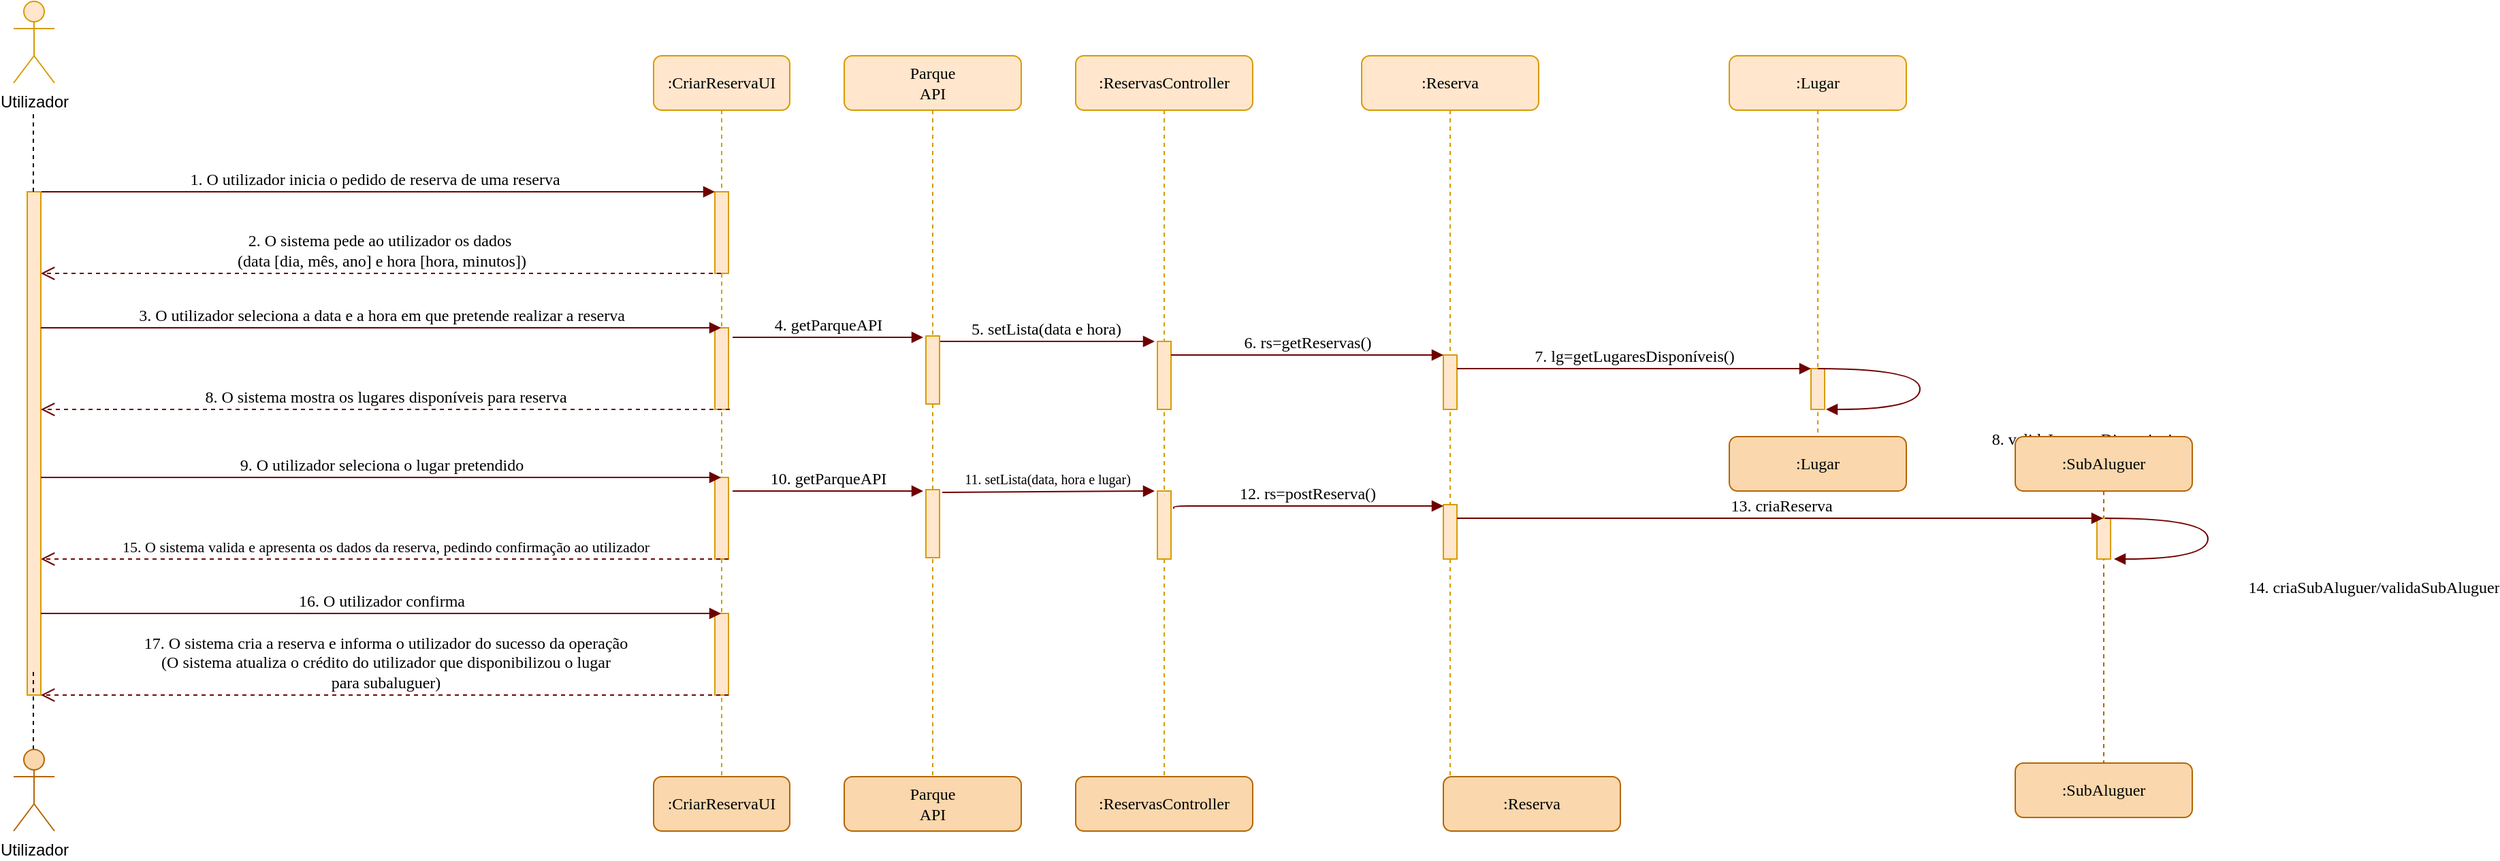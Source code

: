 <mxfile version="14.3.0" type="device"><diagram name="Page-1" id="13e1069c-82ec-6db2-03f1-153e76fe0fe0"><mxGraphModel dx="1422" dy="762" grid="1" gridSize="10" guides="1" tooltips="1" connect="1" arrows="1" fold="1" page="1" pageScale="1" pageWidth="1169" pageHeight="827" background="#ffffff" math="0" shadow="0"><root><mxCell id="0"/><mxCell id="1" parent="0"/><mxCell id="7baba1c4bc27f4b0-2" value=":CriarReservaUI" style="shape=umlLifeline;perimeter=lifelinePerimeter;whiteSpace=wrap;html=1;container=1;collapsible=0;recursiveResize=0;outlineConnect=0;rounded=1;shadow=0;comic=0;labelBackgroundColor=none;strokeWidth=1;fontFamily=Verdana;fontSize=12;align=center;fillColor=#ffe6cc;strokeColor=#d79b00;" parent="1" vertex="1"><mxGeometry x="610" y="80" width="100" height="530" as="geometry"/></mxCell><mxCell id="7baba1c4bc27f4b0-10" value="" style="html=1;points=[];perimeter=orthogonalPerimeter;rounded=0;shadow=0;comic=0;labelBackgroundColor=none;strokeWidth=1;fontFamily=Verdana;fontSize=12;align=center;fillColor=#ffe6cc;strokeColor=#d79b00;" parent="7baba1c4bc27f4b0-2" vertex="1"><mxGeometry x="45" y="100" width="10" height="60" as="geometry"/></mxCell><mxCell id="vTqObQvb1xkWvqTQrdQO-9" value="" style="html=1;points=[];perimeter=orthogonalPerimeter;rounded=0;shadow=0;comic=0;labelBackgroundColor=none;strokeWidth=1;fontFamily=Verdana;fontSize=12;align=center;fillColor=#ffe6cc;strokeColor=#d79b00;" parent="7baba1c4bc27f4b0-2" vertex="1"><mxGeometry x="45" y="200" width="10" height="60" as="geometry"/></mxCell><mxCell id="vTqObQvb1xkWvqTQrdQO-20" value="" style="html=1;points=[];perimeter=orthogonalPerimeter;rounded=0;shadow=0;comic=0;labelBackgroundColor=none;strokeWidth=1;fontFamily=Verdana;fontSize=12;align=center;fillColor=#ffe6cc;strokeColor=#d79b00;" parent="7baba1c4bc27f4b0-2" vertex="1"><mxGeometry x="45" y="310" width="10" height="60" as="geometry"/></mxCell><mxCell id="vTqObQvb1xkWvqTQrdQO-22" value="" style="html=1;points=[];perimeter=orthogonalPerimeter;rounded=0;shadow=0;comic=0;labelBackgroundColor=none;strokeWidth=1;fontFamily=Verdana;fontSize=12;align=center;fillColor=#ffe6cc;strokeColor=#d79b00;" parent="7baba1c4bc27f4b0-2" vertex="1"><mxGeometry x="45" y="410" width="10" height="60" as="geometry"/></mxCell><mxCell id="7baba1c4bc27f4b0-30" value="&lt;font style=&quot;font-size: 11px&quot;&gt;15. O sistema valida e apresenta os dados da reserva, pedindo confirmação ao utilizador&lt;/font&gt;" style="html=1;verticalAlign=bottom;endArrow=open;dashed=1;endSize=8;labelBackgroundColor=none;fontFamily=Verdana;fontSize=12;edgeStyle=elbowEdgeStyle;elbow=vertical;fillColor=#a20025;strokeColor=#6F0000;" parent="1" edge="1"><mxGeometry relative="1" as="geometry"><mxPoint x="160" y="450" as="targetPoint"/><Array as="points"><mxPoint x="575" y="450"/></Array><mxPoint x="665" y="450" as="sourcePoint"/></mxGeometry></mxCell><mxCell id="7baba1c4bc27f4b0-11" value="1. O utilizador inicia o pedido de reserva de uma reserva" style="html=1;verticalAlign=bottom;endArrow=block;entryX=0;entryY=0;labelBackgroundColor=none;fontFamily=Verdana;fontSize=12;edgeStyle=elbowEdgeStyle;elbow=vertical;fillColor=#a20025;strokeColor=#6F0000;" parent="1" target="7baba1c4bc27f4b0-10" edge="1"><mxGeometry relative="1" as="geometry"><mxPoint x="155" y="180" as="sourcePoint"/></mxGeometry></mxCell><mxCell id="vTqObQvb1xkWvqTQrdQO-1" value=":ReservasController" style="shape=umlLifeline;perimeter=lifelinePerimeter;whiteSpace=wrap;html=1;container=1;collapsible=0;recursiveResize=0;outlineConnect=0;rounded=1;shadow=0;comic=0;labelBackgroundColor=none;strokeWidth=1;fontFamily=Verdana;fontSize=12;align=center;fillColor=#ffe6cc;strokeColor=#d79b00;" parent="1" vertex="1"><mxGeometry x="920" y="80" width="130" height="530" as="geometry"/></mxCell><mxCell id="vTqObQvb1xkWvqTQrdQO-2" value="" style="html=1;points=[];perimeter=orthogonalPerimeter;rounded=0;shadow=0;comic=0;labelBackgroundColor=none;strokeWidth=1;fontFamily=Verdana;fontSize=12;align=center;fillColor=#ffe6cc;strokeColor=#d79b00;" parent="vTqObQvb1xkWvqTQrdQO-1" vertex="1"><mxGeometry x="60" y="210" width="10" height="50" as="geometry"/></mxCell><mxCell id="vTqObQvb1xkWvqTQrdQO-25" value="" style="html=1;points=[];perimeter=orthogonalPerimeter;rounded=0;shadow=0;comic=0;labelBackgroundColor=none;strokeWidth=1;fontFamily=Verdana;fontSize=12;align=center;fillColor=#ffe6cc;strokeColor=#d79b00;" parent="vTqObQvb1xkWvqTQrdQO-1" vertex="1"><mxGeometry x="60" y="320" width="10" height="50" as="geometry"/></mxCell><mxCell id="vTqObQvb1xkWvqTQrdQO-3" value="2. O sistema pede ao utilizador os dados&amp;nbsp;&lt;br&gt;(data [dia, mês, ano] e hora [hora, minutos])" style="html=1;verticalAlign=bottom;endArrow=open;dashed=1;endSize=8;labelBackgroundColor=none;fontFamily=Verdana;fontSize=12;edgeStyle=elbowEdgeStyle;elbow=vertical;fillColor=#a20025;strokeColor=#6F0000;" parent="1" source="7baba1c4bc27f4b0-2" edge="1"><mxGeometry relative="1" as="geometry"><mxPoint x="160" y="240" as="targetPoint"/><Array as="points"><mxPoint x="505" y="240"/></Array><mxPoint x="590" y="240" as="sourcePoint"/></mxGeometry></mxCell><mxCell id="vTqObQvb1xkWvqTQrdQO-4" value="Utilizador" style="shape=umlActor;verticalLabelPosition=bottom;verticalAlign=top;html=1;outlineConnect=0;fillColor=#ffe6cc;strokeColor=#d79b00;" parent="1" vertex="1"><mxGeometry x="140" y="40" width="30" height="60" as="geometry"/></mxCell><mxCell id="vTqObQvb1xkWvqTQrdQO-5" value="" style="html=1;points=[];perimeter=orthogonalPerimeter;rounded=0;shadow=0;comic=0;labelBackgroundColor=none;strokeWidth=1;fontFamily=Verdana;fontSize=12;align=center;fillColor=#ffe6cc;strokeColor=#d79b00;" parent="1" vertex="1"><mxGeometry x="150" y="180" width="10" height="370" as="geometry"/></mxCell><mxCell id="vTqObQvb1xkWvqTQrdQO-7" value="" style="endArrow=none;dashed=1;html=1;" parent="1" edge="1"><mxGeometry width="50" height="50" relative="1" as="geometry"><mxPoint x="154.5" y="180" as="sourcePoint"/><mxPoint x="154.5" y="120" as="targetPoint"/></mxGeometry></mxCell><mxCell id="vTqObQvb1xkWvqTQrdQO-8" value="3. O utilizador seleciona a data e a hora em que pretende realizar a reserva" style="html=1;verticalAlign=bottom;endArrow=block;labelBackgroundColor=none;fontFamily=Verdana;fontSize=12;edgeStyle=elbowEdgeStyle;elbow=vertical;fillColor=#a20025;strokeColor=#6F0000;" parent="1" target="7baba1c4bc27f4b0-2" edge="1"><mxGeometry relative="1" as="geometry"><mxPoint x="160" y="280" as="sourcePoint"/><mxPoint x="600" y="280" as="targetPoint"/></mxGeometry></mxCell><mxCell id="vTqObQvb1xkWvqTQrdQO-10" value=":Reserva" style="shape=umlLifeline;perimeter=lifelinePerimeter;whiteSpace=wrap;html=1;container=1;collapsible=0;recursiveResize=0;outlineConnect=0;rounded=1;shadow=0;comic=0;labelBackgroundColor=none;strokeWidth=1;fontFamily=Verdana;fontSize=12;align=center;fillColor=#ffe6cc;strokeColor=#d79b00;" parent="1" vertex="1"><mxGeometry x="1130" y="80" width="130" height="530" as="geometry"/></mxCell><mxCell id="vTqObQvb1xkWvqTQrdQO-11" value="" style="html=1;points=[];perimeter=orthogonalPerimeter;rounded=0;shadow=0;comic=0;labelBackgroundColor=none;strokeWidth=1;fontFamily=Verdana;fontSize=12;align=center;fillColor=#ffe6cc;strokeColor=#d79b00;" parent="vTqObQvb1xkWvqTQrdQO-10" vertex="1"><mxGeometry x="60" y="220" width="10" height="40" as="geometry"/></mxCell><mxCell id="vTqObQvb1xkWvqTQrdQO-27" value="" style="html=1;points=[];perimeter=orthogonalPerimeter;rounded=0;shadow=0;comic=0;labelBackgroundColor=none;strokeWidth=1;fontFamily=Verdana;fontSize=12;align=center;fillColor=#ffe6cc;strokeColor=#d79b00;" parent="vTqObQvb1xkWvqTQrdQO-10" vertex="1"><mxGeometry x="60" y="330" width="10" height="40" as="geometry"/></mxCell><mxCell id="vTqObQvb1xkWvqTQrdQO-12" value=":Lugar" style="shape=umlLifeline;perimeter=lifelinePerimeter;whiteSpace=wrap;html=1;container=1;collapsible=0;recursiveResize=0;outlineConnect=0;rounded=1;shadow=0;comic=0;labelBackgroundColor=none;strokeWidth=1;fontFamily=Verdana;fontSize=12;align=center;fillColor=#ffe6cc;strokeColor=#d79b00;" parent="1" vertex="1"><mxGeometry x="1400" y="80" width="130" height="280" as="geometry"/></mxCell><mxCell id="vTqObQvb1xkWvqTQrdQO-13" value="" style="html=1;points=[];perimeter=orthogonalPerimeter;rounded=0;shadow=0;comic=0;labelBackgroundColor=none;strokeWidth=1;fontFamily=Verdana;fontSize=12;align=center;fillColor=#ffe6cc;strokeColor=#d79b00;" parent="vTqObQvb1xkWvqTQrdQO-12" vertex="1"><mxGeometry x="60" y="230" width="10" height="30" as="geometry"/></mxCell><mxCell id="7baba1c4bc27f4b0-35" value="8. validaLugaresDisponiveis" style="html=1;verticalAlign=bottom;endArrow=block;labelBackgroundColor=none;fontFamily=Verdana;fontSize=12;elbow=vertical;edgeStyle=orthogonalEdgeStyle;curved=1;entryX=1.1;entryY=1;entryPerimeter=0;entryDx=0;entryDy=0;fillColor=#a20025;strokeColor=#6F0000;" parent="vTqObQvb1xkWvqTQrdQO-12" source="vTqObQvb1xkWvqTQrdQO-12" target="vTqObQvb1xkWvqTQrdQO-13" edge="1"><mxGeometry x="-0.135" y="60" relative="1" as="geometry"><mxPoint x="130" y="230.0" as="sourcePoint"/><mxPoint x="134.62" y="267.92" as="targetPoint"/><Array as="points"><mxPoint x="140" y="230"/><mxPoint x="140" y="260"/></Array><mxPoint x="61" y="60" as="offset"/></mxGeometry></mxCell><mxCell id="vTqObQvb1xkWvqTQrdQO-14" value="5. setLista(data e hora)" style="html=1;verticalAlign=bottom;endArrow=block;labelBackgroundColor=none;fontFamily=Verdana;fontSize=12;edgeStyle=elbowEdgeStyle;elbow=vertical;fillColor=#a20025;strokeColor=#6F0000;" parent="1" source="SdONsP8Ds1DytpfYCTXs-1" edge="1"><mxGeometry x="-0.01" relative="1" as="geometry"><mxPoint x="840" y="290" as="sourcePoint"/><mxPoint x="978" y="290" as="targetPoint"/><Array as="points"><mxPoint x="938" y="290"/><mxPoint x="928" y="300"/></Array><mxPoint as="offset"/></mxGeometry></mxCell><mxCell id="vTqObQvb1xkWvqTQrdQO-16" value="6. rs=getReservas()" style="html=1;verticalAlign=bottom;endArrow=block;labelBackgroundColor=none;fontFamily=Verdana;fontSize=12;edgeStyle=elbowEdgeStyle;elbow=vertical;fillColor=#a20025;strokeColor=#6F0000;" parent="1" edge="1"><mxGeometry relative="1" as="geometry"><mxPoint x="990" y="300" as="sourcePoint"/><mxPoint x="1190" y="300" as="targetPoint"/><Array as="points"><mxPoint x="1173" y="300"/><mxPoint x="1163" y="310"/></Array></mxGeometry></mxCell><mxCell id="vTqObQvb1xkWvqTQrdQO-17" value="7. lg=getLugaresDisponíveis()" style="html=1;verticalAlign=bottom;endArrow=block;labelBackgroundColor=none;fontFamily=Verdana;fontSize=12;edgeStyle=elbowEdgeStyle;elbow=vertical;fillColor=#a20025;strokeColor=#6F0000;" parent="1" edge="1"><mxGeometry relative="1" as="geometry"><mxPoint x="1200" y="310" as="sourcePoint"/><mxPoint x="1460" y="310" as="targetPoint"/><Array as="points"><mxPoint x="1443" y="310"/><mxPoint x="1433" y="320"/></Array></mxGeometry></mxCell><mxCell id="vTqObQvb1xkWvqTQrdQO-18" value="8. O sistema mostra os lugares disponíveis para reserva" style="html=1;verticalAlign=bottom;endArrow=open;dashed=1;endSize=8;labelBackgroundColor=none;fontFamily=Verdana;fontSize=12;edgeStyle=elbowEdgeStyle;elbow=vertical;fillColor=#a20025;strokeColor=#6F0000;" parent="1" edge="1"><mxGeometry relative="1" as="geometry"><mxPoint x="160" y="340" as="targetPoint"/><Array as="points"><mxPoint x="575" y="340"/></Array><mxPoint x="666" y="340" as="sourcePoint"/></mxGeometry></mxCell><mxCell id="vTqObQvb1xkWvqTQrdQO-19" value="9. O utilizador seleciona o lugar pretendido" style="html=1;verticalAlign=bottom;endArrow=block;labelBackgroundColor=none;fontFamily=Verdana;fontSize=12;edgeStyle=elbowEdgeStyle;elbow=vertical;fillColor=#a20025;strokeColor=#6F0000;" parent="1" edge="1"><mxGeometry relative="1" as="geometry"><mxPoint x="160" y="390" as="sourcePoint"/><mxPoint x="659.5" y="390" as="targetPoint"/></mxGeometry></mxCell><mxCell id="vTqObQvb1xkWvqTQrdQO-21" value="16. O utilizador confirma" style="html=1;verticalAlign=bottom;endArrow=block;labelBackgroundColor=none;fontFamily=Verdana;fontSize=12;edgeStyle=elbowEdgeStyle;elbow=vertical;fillColor=#a20025;strokeColor=#6F0000;" parent="1" edge="1"><mxGeometry relative="1" as="geometry"><mxPoint x="160" y="490" as="sourcePoint"/><mxPoint x="659.5" y="490" as="targetPoint"/></mxGeometry></mxCell><mxCell id="vTqObQvb1xkWvqTQrdQO-23" value="&lt;font style=&quot;font-size: 12px&quot;&gt;17. O sistema cria a reserva e informa o utilizador do sucesso da operação&lt;br&gt;&lt;span style=&quot;line-height: 107%&quot;&gt;&lt;font style=&quot;font-size: 12px&quot;&gt;(O sistema atualiza o crédito do utilizador que disponibilizou o lugar&lt;br&gt;para subaluguer&lt;/font&gt;&lt;/span&gt;&lt;span style=&quot;line-height: 107% ; font-family: &amp;#34;times new roman&amp;#34; , serif&quot;&gt;)&lt;/span&gt;&lt;br&gt;&lt;/font&gt;" style="html=1;verticalAlign=bottom;endArrow=open;dashed=1;endSize=8;labelBackgroundColor=none;fontFamily=Verdana;fontSize=12;edgeStyle=elbowEdgeStyle;elbow=vertical;fillColor=#a20025;strokeColor=#6F0000;" parent="1" edge="1"><mxGeometry relative="1" as="geometry"><mxPoint x="160" y="550" as="targetPoint"/><Array as="points"><mxPoint x="575" y="550"/></Array><mxPoint x="665" y="550" as="sourcePoint"/></mxGeometry></mxCell><mxCell id="vTqObQvb1xkWvqTQrdQO-24" value="&lt;font style=&quot;font-size: 10px&quot;&gt;11. setLista(data, hora e lugar)&lt;/font&gt;" style="html=1;verticalAlign=bottom;endArrow=block;labelBackgroundColor=none;fontFamily=Verdana;fontSize=12;edgeStyle=elbowEdgeStyle;elbow=vertical;fillColor=#a20025;strokeColor=#6F0000;exitX=1.3;exitY=0.183;exitDx=0;exitDy=0;exitPerimeter=0;" parent="1" edge="1"><mxGeometry x="-0.01" relative="1" as="geometry"><mxPoint x="822" y="400.98" as="sourcePoint"/><mxPoint x="978" y="400" as="targetPoint"/><Array as="points"><mxPoint x="938" y="400"/><mxPoint x="928" y="410"/></Array><mxPoint as="offset"/></mxGeometry></mxCell><mxCell id="vTqObQvb1xkWvqTQrdQO-26" value="12. rs=postReserva()" style="html=1;verticalAlign=bottom;endArrow=block;labelBackgroundColor=none;fontFamily=Verdana;fontSize=12;edgeStyle=elbowEdgeStyle;elbow=vertical;fillColor=#a20025;strokeColor=#6F0000;exitX=1.2;exitY=0.26;exitDx=0;exitDy=0;exitPerimeter=0;" parent="1" source="vTqObQvb1xkWvqTQrdQO-25" edge="1"><mxGeometry relative="1" as="geometry"><mxPoint x="1000" y="411" as="sourcePoint"/><mxPoint x="1190" y="411" as="targetPoint"/><Array as="points"><mxPoint x="1173" y="411"/><mxPoint x="1163" y="421"/></Array></mxGeometry></mxCell><mxCell id="vTqObQvb1xkWvqTQrdQO-28" value="" style="endArrow=none;dashed=1;html=1;" parent="1" edge="1"><mxGeometry width="50" height="50" relative="1" as="geometry"><mxPoint x="154.5" y="590" as="sourcePoint"/><mxPoint x="154.5" y="530" as="targetPoint"/></mxGeometry></mxCell><mxCell id="vTqObQvb1xkWvqTQrdQO-29" value="Utilizador" style="shape=umlActor;verticalLabelPosition=bottom;verticalAlign=top;html=1;outlineConnect=0;fillColor=#fad7ac;strokeColor=#b46504;" parent="1" vertex="1"><mxGeometry x="140" y="590" width="30" height="60" as="geometry"/></mxCell><mxCell id="vTqObQvb1xkWvqTQrdQO-30" value=":CriarReservaUI" style="shape=umlLifeline;perimeter=lifelinePerimeter;whiteSpace=wrap;html=1;container=1;collapsible=0;recursiveResize=0;outlineConnect=0;rounded=1;shadow=0;comic=0;labelBackgroundColor=none;strokeWidth=1;fontFamily=Verdana;fontSize=12;align=center;fillColor=#fad7ac;strokeColor=#b46504;" parent="1" vertex="1"><mxGeometry x="610" y="610" width="100" height="40" as="geometry"/></mxCell><mxCell id="vTqObQvb1xkWvqTQrdQO-35" value=":ReservasController" style="shape=umlLifeline;perimeter=lifelinePerimeter;whiteSpace=wrap;html=1;container=1;collapsible=0;recursiveResize=0;outlineConnect=0;rounded=1;shadow=0;comic=0;labelBackgroundColor=none;strokeWidth=1;fontFamily=Verdana;fontSize=12;align=center;fillColor=#fad7ac;strokeColor=#b46504;" parent="1" vertex="1"><mxGeometry x="920" y="610" width="130" height="40" as="geometry"/></mxCell><mxCell id="vTqObQvb1xkWvqTQrdQO-38" value=":Reserva" style="shape=umlLifeline;perimeter=lifelinePerimeter;whiteSpace=wrap;html=1;container=1;collapsible=0;recursiveResize=0;outlineConnect=0;rounded=1;shadow=0;comic=0;labelBackgroundColor=none;strokeWidth=1;fontFamily=Verdana;fontSize=12;align=center;fillColor=#fad7ac;strokeColor=#b46504;" parent="1" vertex="1"><mxGeometry x="1190" y="610" width="130" height="40" as="geometry"/></mxCell><mxCell id="vTqObQvb1xkWvqTQrdQO-41" value=":Lugar" style="shape=umlLifeline;perimeter=lifelinePerimeter;whiteSpace=wrap;html=1;container=1;collapsible=0;recursiveResize=0;outlineConnect=0;rounded=1;shadow=0;comic=0;labelBackgroundColor=none;strokeWidth=1;fontFamily=Verdana;fontSize=12;align=center;fillColor=#fad7ac;strokeColor=#b46504;" parent="1" vertex="1"><mxGeometry x="1400" y="360" width="130" height="40" as="geometry"/></mxCell><mxCell id="NSM-IOngb9rAokjKfZAi-1" value="Parque&lt;br&gt;API" style="shape=umlLifeline;perimeter=lifelinePerimeter;whiteSpace=wrap;html=1;container=1;collapsible=0;recursiveResize=0;outlineConnect=0;rounded=1;shadow=0;comic=0;labelBackgroundColor=none;strokeWidth=1;fontFamily=Verdana;fontSize=12;align=center;fillColor=#ffe6cc;strokeColor=#d79b00;" parent="1" vertex="1"><mxGeometry x="750" y="80" width="130" height="540" as="geometry"/></mxCell><mxCell id="SdONsP8Ds1DytpfYCTXs-1" value="" style="html=1;points=[];perimeter=orthogonalPerimeter;rounded=0;shadow=0;comic=0;labelBackgroundColor=none;strokeWidth=1;fontFamily=Verdana;fontSize=12;align=center;fillColor=#ffe6cc;strokeColor=#d79b00;" parent="NSM-IOngb9rAokjKfZAi-1" vertex="1"><mxGeometry x="60" y="206" width="10" height="50" as="geometry"/></mxCell><mxCell id="SdONsP8Ds1DytpfYCTXs-4" value="" style="html=1;points=[];perimeter=orthogonalPerimeter;rounded=0;shadow=0;comic=0;labelBackgroundColor=none;strokeWidth=1;fontFamily=Verdana;fontSize=12;align=center;fillColor=#ffe6cc;strokeColor=#d79b00;" parent="NSM-IOngb9rAokjKfZAi-1" vertex="1"><mxGeometry x="60" y="319" width="10" height="50" as="geometry"/></mxCell><mxCell id="NSM-IOngb9rAokjKfZAi-4" value="Parque&lt;br&gt;API" style="shape=umlLifeline;perimeter=lifelinePerimeter;whiteSpace=wrap;html=1;container=1;collapsible=0;recursiveResize=0;outlineConnect=0;rounded=1;shadow=0;comic=0;labelBackgroundColor=none;strokeWidth=1;fontFamily=Verdana;fontSize=12;align=center;fillColor=#fad7ac;strokeColor=#b46504;" parent="1" vertex="1"><mxGeometry x="750" y="610" width="130" height="40" as="geometry"/></mxCell><mxCell id="SdONsP8Ds1DytpfYCTXs-5" value="4. getParqueAPI" style="html=1;verticalAlign=bottom;endArrow=block;labelBackgroundColor=none;fontFamily=Verdana;fontSize=12;edgeStyle=elbowEdgeStyle;elbow=vertical;fillColor=#a20025;strokeColor=#6F0000;" parent="1" edge="1"><mxGeometry x="-0.01" relative="1" as="geometry"><mxPoint x="668" y="287" as="sourcePoint"/><mxPoint x="808" y="287" as="targetPoint"/><Array as="points"><mxPoint x="786" y="287"/><mxPoint x="776" y="297"/></Array><mxPoint as="offset"/></mxGeometry></mxCell><mxCell id="SdONsP8Ds1DytpfYCTXs-6" value="10. getParqueAPI" style="html=1;verticalAlign=bottom;endArrow=block;labelBackgroundColor=none;fontFamily=Verdana;fontSize=12;edgeStyle=elbowEdgeStyle;elbow=vertical;fillColor=#a20025;strokeColor=#6F0000;" parent="1" edge="1"><mxGeometry x="-0.01" relative="1" as="geometry"><mxPoint x="668" y="400" as="sourcePoint"/><mxPoint x="808" y="400" as="targetPoint"/><Array as="points"><mxPoint x="786" y="400"/><mxPoint x="776" y="410"/></Array><mxPoint as="offset"/></mxGeometry></mxCell><mxCell id="04CsuXUOBasfcJwI6nIC-7" value=":SubAluguer" style="shape=umlLifeline;perimeter=lifelinePerimeter;whiteSpace=wrap;html=1;container=1;collapsible=0;recursiveResize=0;outlineConnect=0;rounded=1;shadow=0;comic=0;labelBackgroundColor=none;strokeWidth=1;fontFamily=Verdana;fontSize=12;align=center;fillColor=#fad7ac;strokeColor=#b46504;" vertex="1" parent="1"><mxGeometry x="1610" y="360" width="130" height="250" as="geometry"/></mxCell><mxCell id="04CsuXUOBasfcJwI6nIC-8" value="" style="html=1;points=[];perimeter=orthogonalPerimeter;rounded=0;shadow=0;comic=0;labelBackgroundColor=none;strokeWidth=1;fontFamily=Verdana;fontSize=12;align=center;fillColor=#ffe6cc;strokeColor=#d79b00;" vertex="1" parent="04CsuXUOBasfcJwI6nIC-7"><mxGeometry x="60" y="60" width="10" height="30" as="geometry"/></mxCell><mxCell id="04CsuXUOBasfcJwI6nIC-10" value=":SubAluguer" style="shape=umlLifeline;perimeter=lifelinePerimeter;whiteSpace=wrap;html=1;container=1;collapsible=0;recursiveResize=0;outlineConnect=0;rounded=1;shadow=0;comic=0;labelBackgroundColor=none;strokeWidth=1;fontFamily=Verdana;fontSize=12;align=center;fillColor=#fad7ac;strokeColor=#b46504;" vertex="1" parent="1"><mxGeometry x="1610" y="600" width="130" height="40" as="geometry"/></mxCell><mxCell id="04CsuXUOBasfcJwI6nIC-12" value="13. criaReserva" style="html=1;verticalAlign=bottom;endArrow=block;labelBackgroundColor=none;fontFamily=Verdana;fontSize=12;edgeStyle=elbowEdgeStyle;elbow=vertical;fillColor=#a20025;strokeColor=#6F0000;" edge="1" parent="1" target="04CsuXUOBasfcJwI6nIC-7"><mxGeometry relative="1" as="geometry"><mxPoint x="1200" y="420" as="sourcePoint"/><mxPoint x="1460" y="420" as="targetPoint"/><Array as="points"><mxPoint x="1443" y="420"/><mxPoint x="1433" y="430"/></Array></mxGeometry></mxCell><mxCell id="04CsuXUOBasfcJwI6nIC-13" value="14. criaSubAluguer/validaSubAluguer" style="html=1;verticalAlign=bottom;endArrow=block;labelBackgroundColor=none;fontFamily=Verdana;fontSize=12;elbow=vertical;edgeStyle=orthogonalEdgeStyle;curved=1;entryX=1.1;entryY=1;entryPerimeter=0;entryDx=0;entryDy=0;fillColor=#a20025;strokeColor=#6F0000;" edge="1" parent="1"><mxGeometry x="-0.135" y="60" relative="1" as="geometry"><mxPoint x="1676" y="420" as="sourcePoint"/><mxPoint x="1682.5" y="450" as="targetPoint"/><Array as="points"><mxPoint x="1751.5" y="420"/><mxPoint x="1751.5" y="450"/></Array><mxPoint x="61" y="60" as="offset"/></mxGeometry></mxCell></root></mxGraphModel></diagram></mxfile>